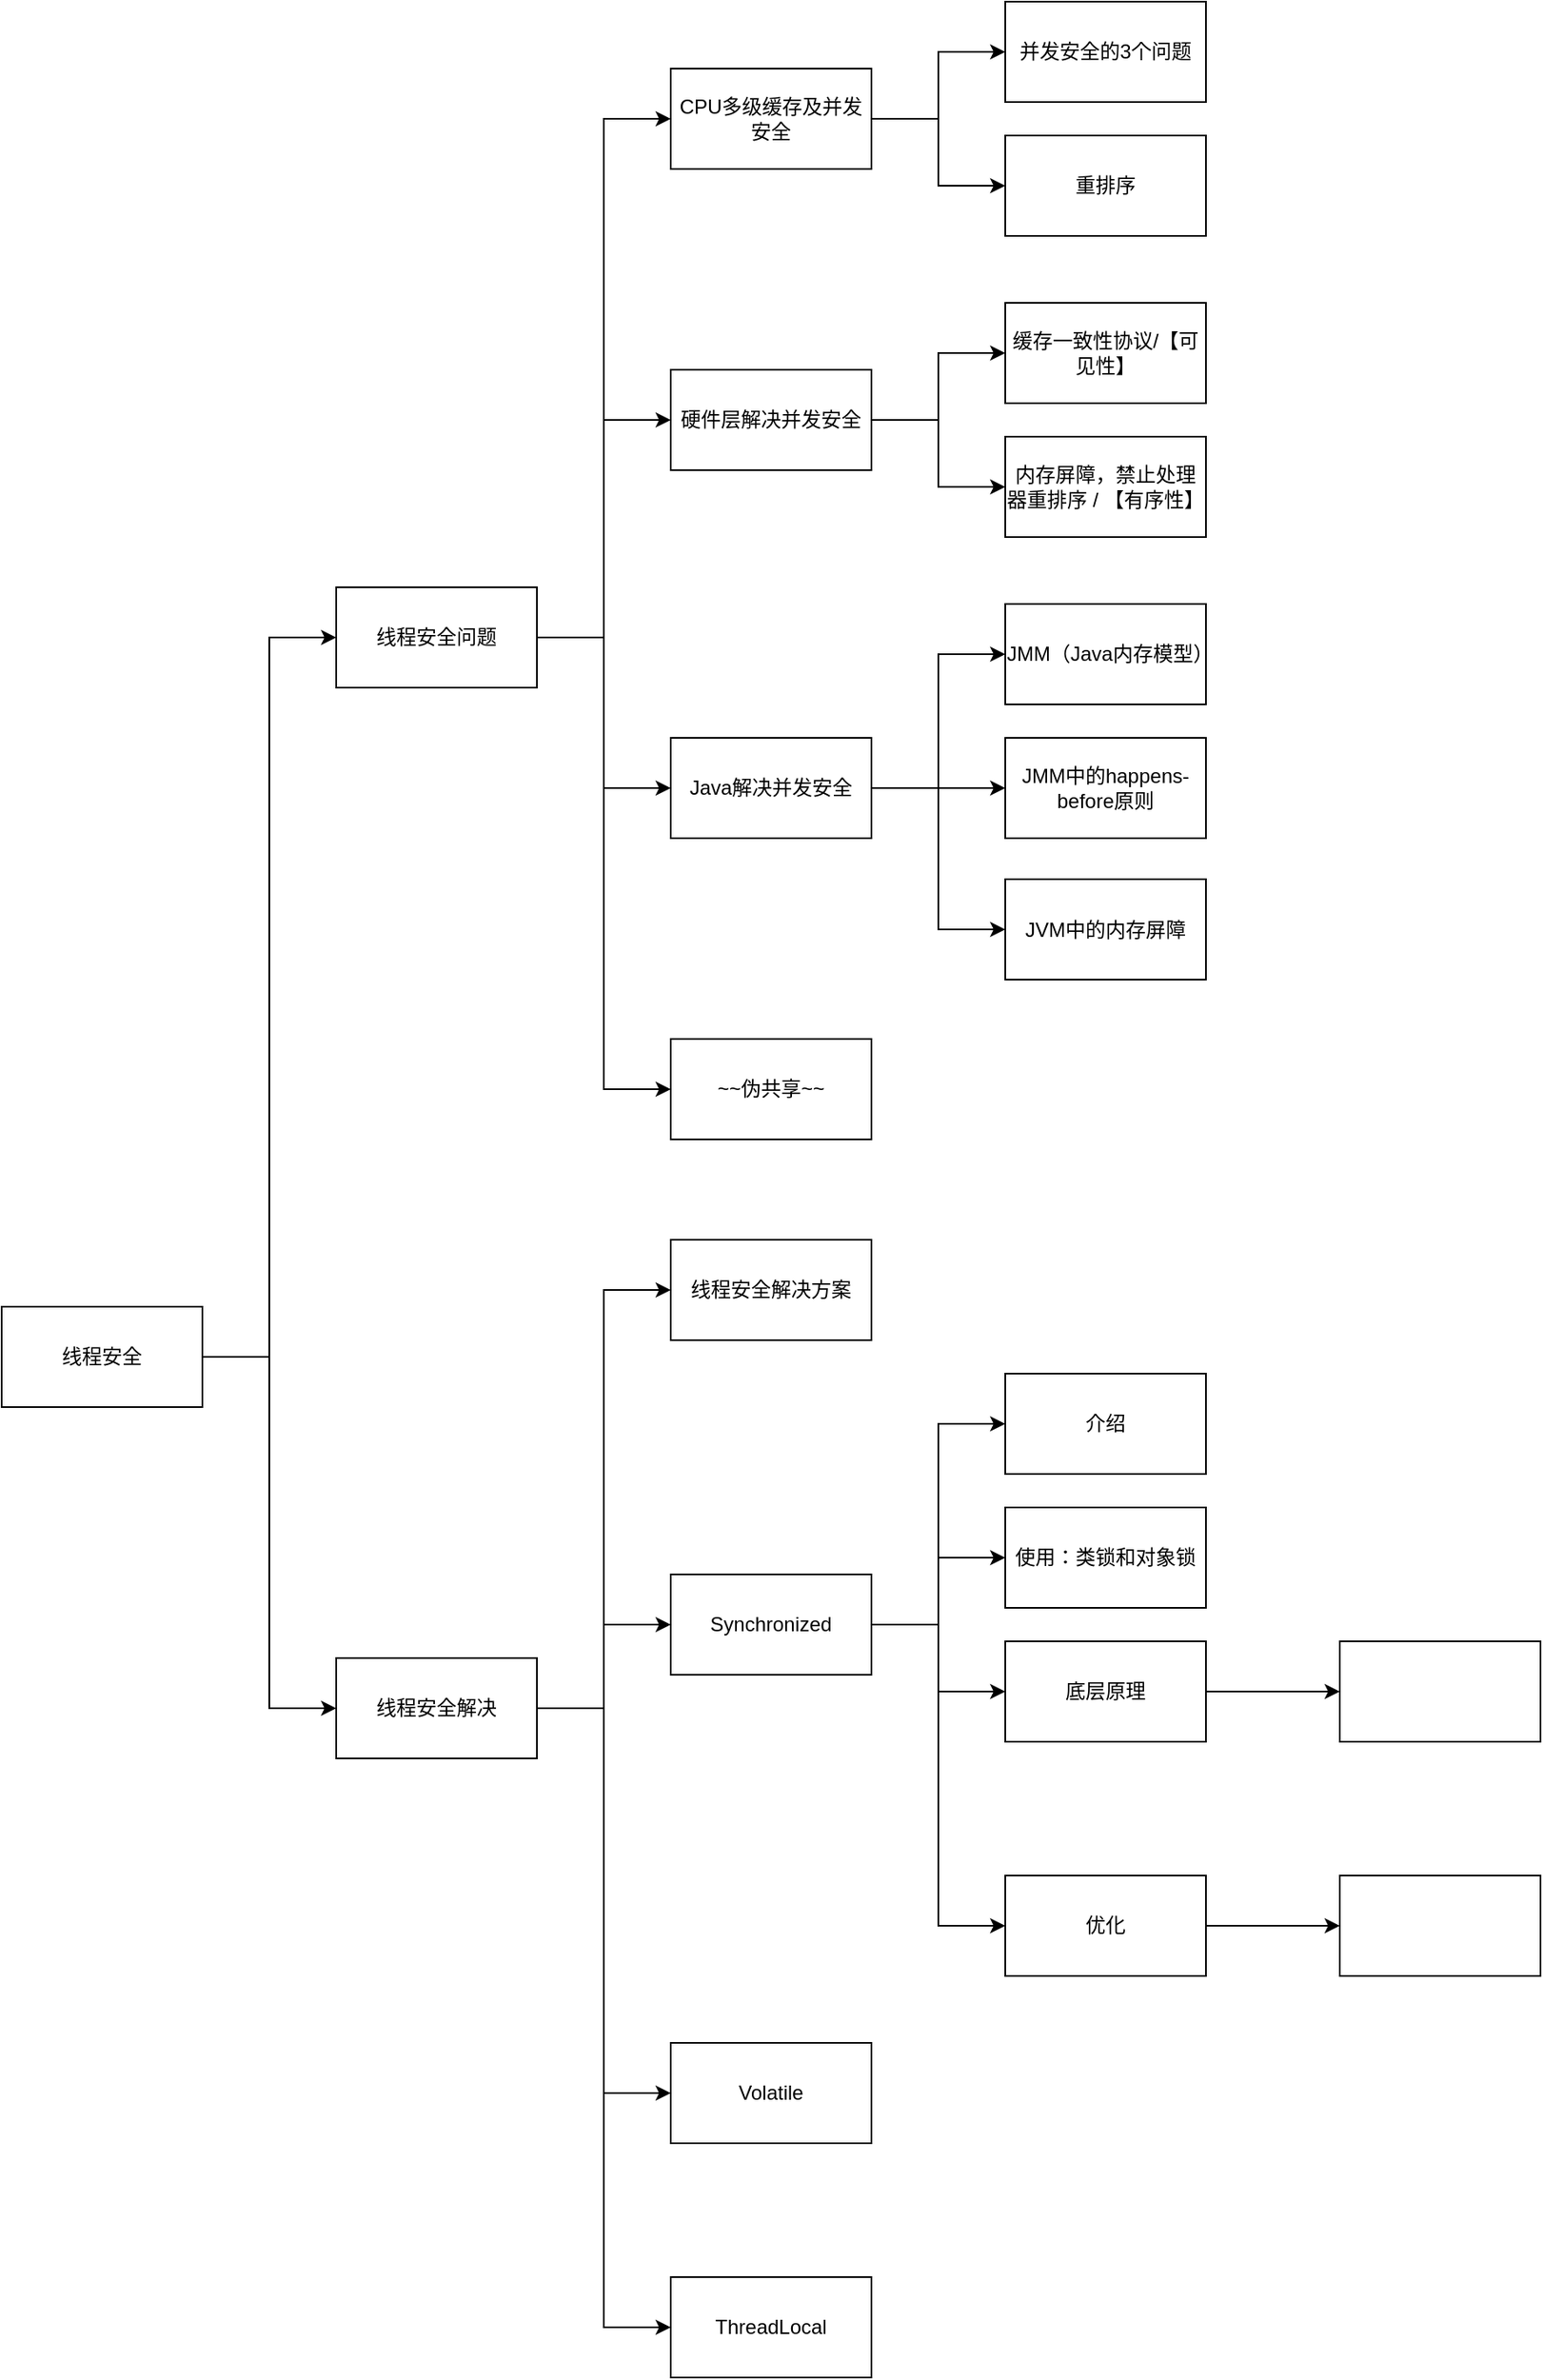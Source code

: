 <mxfile version="21.6.5" type="device">
  <diagram name="第 1 页" id="PH7zY7GD9xR7PyJJDMaR">
    <mxGraphModel dx="1295" dy="875" grid="1" gridSize="10" guides="1" tooltips="1" connect="1" arrows="1" fold="1" page="1" pageScale="1" pageWidth="827" pageHeight="1169" math="0" shadow="0">
      <root>
        <mxCell id="0" />
        <mxCell id="1" parent="0" />
        <mxCell id="GE9L2oN_wP7Hbji7ABV1-3" value="" style="edgeStyle=orthogonalEdgeStyle;rounded=0;orthogonalLoop=1;jettySize=auto;html=1;entryX=0;entryY=0.5;entryDx=0;entryDy=0;" edge="1" parent="1" source="GE9L2oN_wP7Hbji7ABV1-1" target="GE9L2oN_wP7Hbji7ABV1-2">
          <mxGeometry relative="1" as="geometry" />
        </mxCell>
        <mxCell id="GE9L2oN_wP7Hbji7ABV1-5" style="edgeStyle=orthogonalEdgeStyle;rounded=0;orthogonalLoop=1;jettySize=auto;html=1;entryX=0;entryY=0.5;entryDx=0;entryDy=0;" edge="1" parent="1" source="GE9L2oN_wP7Hbji7ABV1-1" target="GE9L2oN_wP7Hbji7ABV1-4">
          <mxGeometry relative="1" as="geometry" />
        </mxCell>
        <mxCell id="GE9L2oN_wP7Hbji7ABV1-15" style="edgeStyle=orthogonalEdgeStyle;rounded=0;orthogonalLoop=1;jettySize=auto;html=1;entryX=0;entryY=0.5;entryDx=0;entryDy=0;" edge="1" parent="1" source="GE9L2oN_wP7Hbji7ABV1-1" target="GE9L2oN_wP7Hbji7ABV1-14">
          <mxGeometry relative="1" as="geometry" />
        </mxCell>
        <mxCell id="GE9L2oN_wP7Hbji7ABV1-29" style="edgeStyle=orthogonalEdgeStyle;rounded=0;orthogonalLoop=1;jettySize=auto;html=1;entryX=0;entryY=0.5;entryDx=0;entryDy=0;" edge="1" parent="1" source="GE9L2oN_wP7Hbji7ABV1-1" target="GE9L2oN_wP7Hbji7ABV1-28">
          <mxGeometry relative="1" as="geometry" />
        </mxCell>
        <mxCell id="GE9L2oN_wP7Hbji7ABV1-1" value="线程安全问题" style="rounded=0;whiteSpace=wrap;html=1;" vertex="1" parent="1">
          <mxGeometry x="240" y="410" width="120" height="60" as="geometry" />
        </mxCell>
        <mxCell id="GE9L2oN_wP7Hbji7ABV1-7" value="" style="edgeStyle=orthogonalEdgeStyle;rounded=0;orthogonalLoop=1;jettySize=auto;html=1;" edge="1" parent="1" source="GE9L2oN_wP7Hbji7ABV1-2" target="GE9L2oN_wP7Hbji7ABV1-6">
          <mxGeometry relative="1" as="geometry" />
        </mxCell>
        <mxCell id="GE9L2oN_wP7Hbji7ABV1-9" style="edgeStyle=orthogonalEdgeStyle;rounded=0;orthogonalLoop=1;jettySize=auto;html=1;entryX=0;entryY=0.5;entryDx=0;entryDy=0;" edge="1" parent="1" source="GE9L2oN_wP7Hbji7ABV1-2" target="GE9L2oN_wP7Hbji7ABV1-8">
          <mxGeometry relative="1" as="geometry" />
        </mxCell>
        <mxCell id="GE9L2oN_wP7Hbji7ABV1-2" value="CPU多级缓存及并发安全" style="rounded=0;whiteSpace=wrap;html=1;" vertex="1" parent="1">
          <mxGeometry x="440" y="100" width="120" height="60" as="geometry" />
        </mxCell>
        <mxCell id="GE9L2oN_wP7Hbji7ABV1-21" value="" style="edgeStyle=orthogonalEdgeStyle;rounded=0;orthogonalLoop=1;jettySize=auto;html=1;entryX=0;entryY=0.5;entryDx=0;entryDy=0;" edge="1" parent="1" source="GE9L2oN_wP7Hbji7ABV1-4" target="GE9L2oN_wP7Hbji7ABV1-20">
          <mxGeometry relative="1" as="geometry" />
        </mxCell>
        <mxCell id="GE9L2oN_wP7Hbji7ABV1-26" style="edgeStyle=orthogonalEdgeStyle;rounded=0;orthogonalLoop=1;jettySize=auto;html=1;entryX=0;entryY=0.5;entryDx=0;entryDy=0;" edge="1" parent="1" source="GE9L2oN_wP7Hbji7ABV1-4" target="GE9L2oN_wP7Hbji7ABV1-22">
          <mxGeometry relative="1" as="geometry" />
        </mxCell>
        <mxCell id="GE9L2oN_wP7Hbji7ABV1-27" style="edgeStyle=orthogonalEdgeStyle;rounded=0;orthogonalLoop=1;jettySize=auto;html=1;entryX=0;entryY=0.5;entryDx=0;entryDy=0;" edge="1" parent="1" source="GE9L2oN_wP7Hbji7ABV1-4" target="GE9L2oN_wP7Hbji7ABV1-23">
          <mxGeometry relative="1" as="geometry" />
        </mxCell>
        <mxCell id="GE9L2oN_wP7Hbji7ABV1-4" value="Java解决并发安全" style="rounded=0;whiteSpace=wrap;html=1;" vertex="1" parent="1">
          <mxGeometry x="440" y="500" width="120" height="60" as="geometry" />
        </mxCell>
        <mxCell id="GE9L2oN_wP7Hbji7ABV1-6" value="并发安全的3个问题" style="rounded=0;whiteSpace=wrap;html=1;" vertex="1" parent="1">
          <mxGeometry x="640" y="60" width="120" height="60" as="geometry" />
        </mxCell>
        <mxCell id="GE9L2oN_wP7Hbji7ABV1-8" value="重排序" style="rounded=0;whiteSpace=wrap;html=1;" vertex="1" parent="1">
          <mxGeometry x="640" y="140" width="120" height="60" as="geometry" />
        </mxCell>
        <mxCell id="GE9L2oN_wP7Hbji7ABV1-13" style="edgeStyle=orthogonalEdgeStyle;rounded=0;orthogonalLoop=1;jettySize=auto;html=1;entryX=0;entryY=0.5;entryDx=0;entryDy=0;" edge="1" parent="1" source="GE9L2oN_wP7Hbji7ABV1-10" target="GE9L2oN_wP7Hbji7ABV1-1">
          <mxGeometry relative="1" as="geometry" />
        </mxCell>
        <mxCell id="GE9L2oN_wP7Hbji7ABV1-37" style="edgeStyle=orthogonalEdgeStyle;rounded=0;orthogonalLoop=1;jettySize=auto;html=1;entryX=0;entryY=0.5;entryDx=0;entryDy=0;" edge="1" parent="1" source="GE9L2oN_wP7Hbji7ABV1-10" target="GE9L2oN_wP7Hbji7ABV1-30">
          <mxGeometry relative="1" as="geometry" />
        </mxCell>
        <mxCell id="GE9L2oN_wP7Hbji7ABV1-10" value="线程安全" style="rounded=0;whiteSpace=wrap;html=1;" vertex="1" parent="1">
          <mxGeometry x="40" y="840" width="120" height="60" as="geometry" />
        </mxCell>
        <mxCell id="GE9L2oN_wP7Hbji7ABV1-17" value="" style="edgeStyle=orthogonalEdgeStyle;rounded=0;orthogonalLoop=1;jettySize=auto;html=1;entryX=0;entryY=0.5;entryDx=0;entryDy=0;" edge="1" parent="1" source="GE9L2oN_wP7Hbji7ABV1-14" target="GE9L2oN_wP7Hbji7ABV1-16">
          <mxGeometry relative="1" as="geometry" />
        </mxCell>
        <mxCell id="GE9L2oN_wP7Hbji7ABV1-19" style="edgeStyle=orthogonalEdgeStyle;rounded=0;orthogonalLoop=1;jettySize=auto;html=1;entryX=0;entryY=0.5;entryDx=0;entryDy=0;" edge="1" parent="1" source="GE9L2oN_wP7Hbji7ABV1-14" target="GE9L2oN_wP7Hbji7ABV1-18">
          <mxGeometry relative="1" as="geometry" />
        </mxCell>
        <mxCell id="GE9L2oN_wP7Hbji7ABV1-14" value="硬件层解决并发安全" style="rounded=0;whiteSpace=wrap;html=1;" vertex="1" parent="1">
          <mxGeometry x="440" y="280" width="120" height="60" as="geometry" />
        </mxCell>
        <mxCell id="GE9L2oN_wP7Hbji7ABV1-16" value="缓存一致性协议/【可见性】" style="rounded=0;whiteSpace=wrap;html=1;" vertex="1" parent="1">
          <mxGeometry x="640" y="240" width="120" height="60" as="geometry" />
        </mxCell>
        <mxCell id="GE9L2oN_wP7Hbji7ABV1-18" value="内存屏障，禁止处理器重排序 / 【有序性】" style="rounded=0;whiteSpace=wrap;html=1;" vertex="1" parent="1">
          <mxGeometry x="640" y="320" width="120" height="60" as="geometry" />
        </mxCell>
        <mxCell id="GE9L2oN_wP7Hbji7ABV1-20" value="JMM（Java内存模型）" style="rounded=0;whiteSpace=wrap;html=1;" vertex="1" parent="1">
          <mxGeometry x="640" y="420" width="120" height="60" as="geometry" />
        </mxCell>
        <mxCell id="GE9L2oN_wP7Hbji7ABV1-22" value="JMM中的happens-before原则" style="rounded=0;whiteSpace=wrap;html=1;" vertex="1" parent="1">
          <mxGeometry x="640" y="500" width="120" height="60" as="geometry" />
        </mxCell>
        <mxCell id="GE9L2oN_wP7Hbji7ABV1-23" value="JVM中的内存屏障" style="rounded=0;whiteSpace=wrap;html=1;" vertex="1" parent="1">
          <mxGeometry x="640" y="584.5" width="120" height="60" as="geometry" />
        </mxCell>
        <mxCell id="GE9L2oN_wP7Hbji7ABV1-28" value="~~伪共享~~" style="rounded=0;whiteSpace=wrap;html=1;" vertex="1" parent="1">
          <mxGeometry x="440" y="680" width="120" height="60" as="geometry" />
        </mxCell>
        <mxCell id="GE9L2oN_wP7Hbji7ABV1-32" value="" style="edgeStyle=orthogonalEdgeStyle;rounded=0;orthogonalLoop=1;jettySize=auto;html=1;entryX=0;entryY=0.5;entryDx=0;entryDy=0;" edge="1" parent="1" source="GE9L2oN_wP7Hbji7ABV1-30" target="GE9L2oN_wP7Hbji7ABV1-31">
          <mxGeometry relative="1" as="geometry" />
        </mxCell>
        <mxCell id="GE9L2oN_wP7Hbji7ABV1-38" style="edgeStyle=orthogonalEdgeStyle;rounded=0;orthogonalLoop=1;jettySize=auto;html=1;entryX=0;entryY=0.5;entryDx=0;entryDy=0;" edge="1" parent="1" source="GE9L2oN_wP7Hbji7ABV1-30" target="GE9L2oN_wP7Hbji7ABV1-34">
          <mxGeometry relative="1" as="geometry" />
        </mxCell>
        <mxCell id="GE9L2oN_wP7Hbji7ABV1-39" style="edgeStyle=orthogonalEdgeStyle;rounded=0;orthogonalLoop=1;jettySize=auto;html=1;entryX=0;entryY=0.5;entryDx=0;entryDy=0;" edge="1" parent="1" source="GE9L2oN_wP7Hbji7ABV1-30" target="GE9L2oN_wP7Hbji7ABV1-35">
          <mxGeometry relative="1" as="geometry" />
        </mxCell>
        <mxCell id="GE9L2oN_wP7Hbji7ABV1-40" style="edgeStyle=orthogonalEdgeStyle;rounded=0;orthogonalLoop=1;jettySize=auto;html=1;entryX=0;entryY=0.5;entryDx=0;entryDy=0;" edge="1" parent="1" source="GE9L2oN_wP7Hbji7ABV1-30" target="GE9L2oN_wP7Hbji7ABV1-36">
          <mxGeometry relative="1" as="geometry" />
        </mxCell>
        <mxCell id="GE9L2oN_wP7Hbji7ABV1-30" value="线程安全解决" style="rounded=0;whiteSpace=wrap;html=1;" vertex="1" parent="1">
          <mxGeometry x="240" y="1050" width="120" height="60" as="geometry" />
        </mxCell>
        <mxCell id="GE9L2oN_wP7Hbji7ABV1-31" value="线程安全解决方案" style="rounded=0;whiteSpace=wrap;html=1;" vertex="1" parent="1">
          <mxGeometry x="440" y="800" width="120" height="60" as="geometry" />
        </mxCell>
        <mxCell id="GE9L2oN_wP7Hbji7ABV1-42" value="" style="edgeStyle=orthogonalEdgeStyle;rounded=0;orthogonalLoop=1;jettySize=auto;html=1;entryX=0;entryY=0.5;entryDx=0;entryDy=0;" edge="1" parent="1" source="GE9L2oN_wP7Hbji7ABV1-34" target="GE9L2oN_wP7Hbji7ABV1-41">
          <mxGeometry relative="1" as="geometry" />
        </mxCell>
        <mxCell id="GE9L2oN_wP7Hbji7ABV1-47" style="edgeStyle=orthogonalEdgeStyle;rounded=0;orthogonalLoop=1;jettySize=auto;html=1;entryX=0;entryY=0.5;entryDx=0;entryDy=0;" edge="1" parent="1" source="GE9L2oN_wP7Hbji7ABV1-34" target="GE9L2oN_wP7Hbji7ABV1-44">
          <mxGeometry relative="1" as="geometry" />
        </mxCell>
        <mxCell id="GE9L2oN_wP7Hbji7ABV1-48" style="edgeStyle=orthogonalEdgeStyle;rounded=0;orthogonalLoop=1;jettySize=auto;html=1;" edge="1" parent="1" source="GE9L2oN_wP7Hbji7ABV1-34" target="GE9L2oN_wP7Hbji7ABV1-46">
          <mxGeometry relative="1" as="geometry" />
        </mxCell>
        <mxCell id="GE9L2oN_wP7Hbji7ABV1-49" style="edgeStyle=orthogonalEdgeStyle;rounded=0;orthogonalLoop=1;jettySize=auto;html=1;entryX=0;entryY=0.5;entryDx=0;entryDy=0;" edge="1" parent="1" source="GE9L2oN_wP7Hbji7ABV1-34" target="GE9L2oN_wP7Hbji7ABV1-45">
          <mxGeometry relative="1" as="geometry" />
        </mxCell>
        <mxCell id="GE9L2oN_wP7Hbji7ABV1-34" value="Synchronized" style="rounded=0;whiteSpace=wrap;html=1;" vertex="1" parent="1">
          <mxGeometry x="440" y="1000" width="120" height="60" as="geometry" />
        </mxCell>
        <mxCell id="GE9L2oN_wP7Hbji7ABV1-35" value="Volatile" style="rounded=0;whiteSpace=wrap;html=1;" vertex="1" parent="1">
          <mxGeometry x="440" y="1280" width="120" height="60" as="geometry" />
        </mxCell>
        <mxCell id="GE9L2oN_wP7Hbji7ABV1-36" value="ThreadLocal" style="rounded=0;whiteSpace=wrap;html=1;" vertex="1" parent="1">
          <mxGeometry x="440" y="1420" width="120" height="60" as="geometry" />
        </mxCell>
        <mxCell id="GE9L2oN_wP7Hbji7ABV1-41" value="介绍" style="rounded=0;whiteSpace=wrap;html=1;" vertex="1" parent="1">
          <mxGeometry x="640" y="880" width="120" height="60" as="geometry" />
        </mxCell>
        <mxCell id="GE9L2oN_wP7Hbji7ABV1-44" value="使用：类锁和对象锁" style="rounded=0;whiteSpace=wrap;html=1;" vertex="1" parent="1">
          <mxGeometry x="640" y="960" width="120" height="60" as="geometry" />
        </mxCell>
        <mxCell id="GE9L2oN_wP7Hbji7ABV1-53" value="" style="edgeStyle=orthogonalEdgeStyle;rounded=0;orthogonalLoop=1;jettySize=auto;html=1;" edge="1" parent="1" source="GE9L2oN_wP7Hbji7ABV1-45" target="GE9L2oN_wP7Hbji7ABV1-52">
          <mxGeometry relative="1" as="geometry" />
        </mxCell>
        <mxCell id="GE9L2oN_wP7Hbji7ABV1-45" value="优化" style="rounded=0;whiteSpace=wrap;html=1;" vertex="1" parent="1">
          <mxGeometry x="640" y="1180" width="120" height="60" as="geometry" />
        </mxCell>
        <mxCell id="GE9L2oN_wP7Hbji7ABV1-51" value="" style="edgeStyle=orthogonalEdgeStyle;rounded=0;orthogonalLoop=1;jettySize=auto;html=1;" edge="1" parent="1" source="GE9L2oN_wP7Hbji7ABV1-46" target="GE9L2oN_wP7Hbji7ABV1-50">
          <mxGeometry relative="1" as="geometry" />
        </mxCell>
        <mxCell id="GE9L2oN_wP7Hbji7ABV1-46" value="底层原理" style="rounded=0;whiteSpace=wrap;html=1;" vertex="1" parent="1">
          <mxGeometry x="640" y="1040" width="120" height="60" as="geometry" />
        </mxCell>
        <mxCell id="GE9L2oN_wP7Hbji7ABV1-50" value="" style="rounded=0;whiteSpace=wrap;html=1;" vertex="1" parent="1">
          <mxGeometry x="840" y="1040" width="120" height="60" as="geometry" />
        </mxCell>
        <mxCell id="GE9L2oN_wP7Hbji7ABV1-52" value="" style="rounded=0;whiteSpace=wrap;html=1;" vertex="1" parent="1">
          <mxGeometry x="840" y="1180" width="120" height="60" as="geometry" />
        </mxCell>
      </root>
    </mxGraphModel>
  </diagram>
</mxfile>

